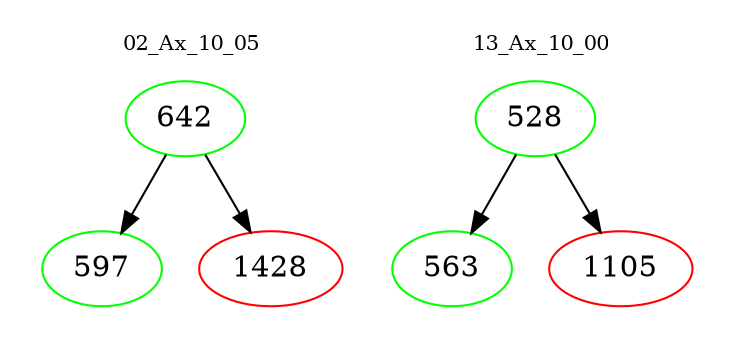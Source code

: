 digraph{
subgraph cluster_0 {
color = white
label = "02_Ax_10_05";
fontsize=10;
T0_642 [label="642", color="green"]
T0_642 -> T0_597 [color="black"]
T0_597 [label="597", color="green"]
T0_642 -> T0_1428 [color="black"]
T0_1428 [label="1428", color="red"]
}
subgraph cluster_1 {
color = white
label = "13_Ax_10_00";
fontsize=10;
T1_528 [label="528", color="green"]
T1_528 -> T1_563 [color="black"]
T1_563 [label="563", color="green"]
T1_528 -> T1_1105 [color="black"]
T1_1105 [label="1105", color="red"]
}
}
